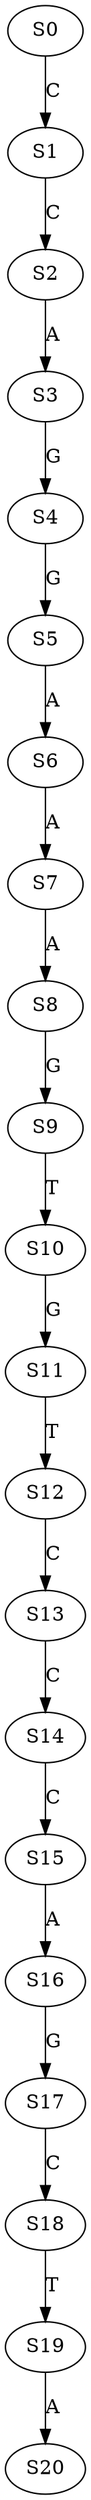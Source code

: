 strict digraph  {
	S0 -> S1 [ label = C ];
	S1 -> S2 [ label = C ];
	S2 -> S3 [ label = A ];
	S3 -> S4 [ label = G ];
	S4 -> S5 [ label = G ];
	S5 -> S6 [ label = A ];
	S6 -> S7 [ label = A ];
	S7 -> S8 [ label = A ];
	S8 -> S9 [ label = G ];
	S9 -> S10 [ label = T ];
	S10 -> S11 [ label = G ];
	S11 -> S12 [ label = T ];
	S12 -> S13 [ label = C ];
	S13 -> S14 [ label = C ];
	S14 -> S15 [ label = C ];
	S15 -> S16 [ label = A ];
	S16 -> S17 [ label = G ];
	S17 -> S18 [ label = C ];
	S18 -> S19 [ label = T ];
	S19 -> S20 [ label = A ];
}
